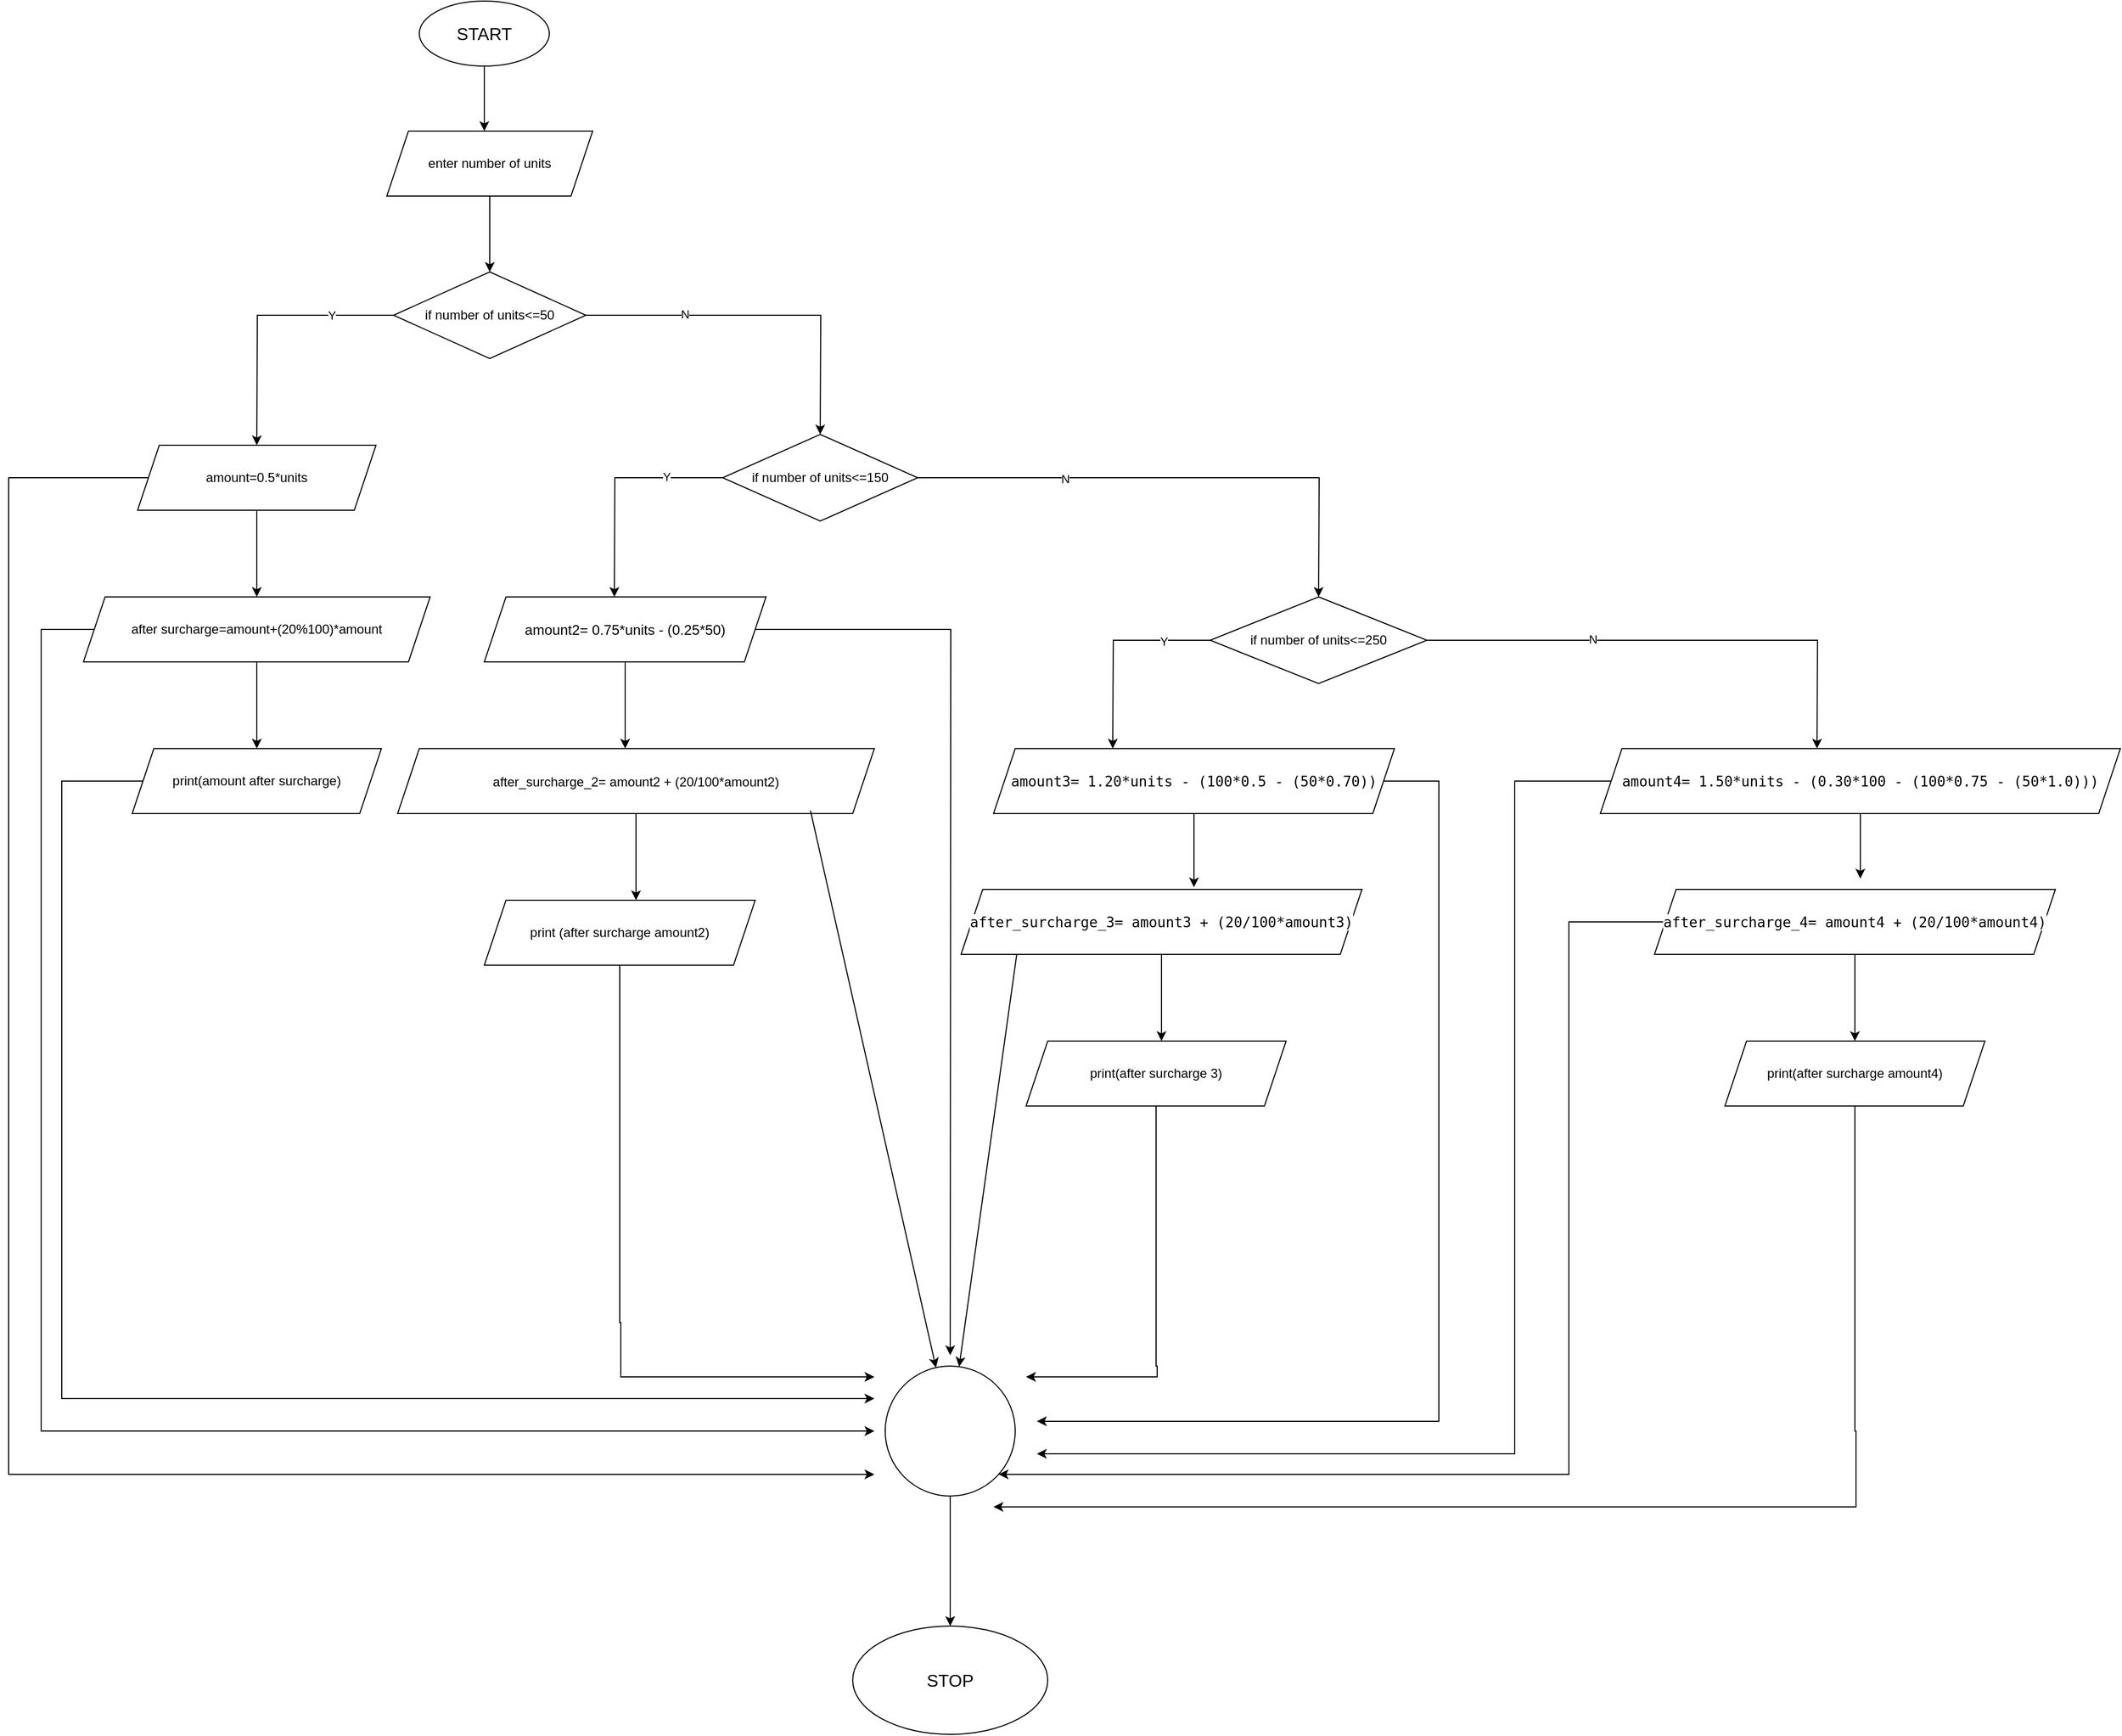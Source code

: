 <mxfile version="24.8.3">
  <diagram name="Page-1" id="N_lVuRX0UvZjj4MtlduB">
    <mxGraphModel grid="1" page="1" gridSize="10" guides="1" tooltips="1" connect="1" arrows="1" fold="1" pageScale="1" pageWidth="3300" pageHeight="4681" math="0" shadow="0">
      <root>
        <mxCell id="0" />
        <mxCell id="1" parent="0" />
        <mxCell id="ndSsIGm1OfHKqzPFfZBR-2" style="edgeStyle=orthogonalEdgeStyle;rounded=0;orthogonalLoop=1;jettySize=auto;html=1;" edge="1" parent="1" source="ndSsIGm1OfHKqzPFfZBR-1">
          <mxGeometry relative="1" as="geometry">
            <mxPoint x="470" y="130" as="targetPoint" />
          </mxGeometry>
        </mxCell>
        <mxCell id="ndSsIGm1OfHKqzPFfZBR-1" value="&lt;font size=&quot;3&quot;&gt;START&lt;/font&gt;" style="ellipse;whiteSpace=wrap;html=1;" vertex="1" parent="1">
          <mxGeometry x="410" y="10" width="120" height="60" as="geometry" />
        </mxCell>
        <mxCell id="ndSsIGm1OfHKqzPFfZBR-4" style="edgeStyle=orthogonalEdgeStyle;rounded=0;orthogonalLoop=1;jettySize=auto;html=1;entryX=0.5;entryY=0;entryDx=0;entryDy=0;" edge="1" parent="1" source="ndSsIGm1OfHKqzPFfZBR-3" target="ndSsIGm1OfHKqzPFfZBR-5">
          <mxGeometry relative="1" as="geometry">
            <mxPoint x="480" y="240" as="targetPoint" />
          </mxGeometry>
        </mxCell>
        <mxCell id="ndSsIGm1OfHKqzPFfZBR-3" value="enter number of units" style="shape=parallelogram;perimeter=parallelogramPerimeter;whiteSpace=wrap;html=1;fixedSize=1;" vertex="1" parent="1">
          <mxGeometry x="380" y="130" width="190" height="60" as="geometry" />
        </mxCell>
        <mxCell id="ndSsIGm1OfHKqzPFfZBR-6" style="edgeStyle=orthogonalEdgeStyle;rounded=0;orthogonalLoop=1;jettySize=auto;html=1;" edge="1" parent="1" source="ndSsIGm1OfHKqzPFfZBR-5">
          <mxGeometry relative="1" as="geometry">
            <mxPoint x="260" y="420" as="targetPoint" />
          </mxGeometry>
        </mxCell>
        <mxCell id="ndSsIGm1OfHKqzPFfZBR-14" value="Y" style="edgeLabel;html=1;align=center;verticalAlign=middle;resizable=0;points=[];" connectable="0" vertex="1" parent="ndSsIGm1OfHKqzPFfZBR-6">
          <mxGeometry x="-0.526" relative="1" as="geometry">
            <mxPoint as="offset" />
          </mxGeometry>
        </mxCell>
        <mxCell id="ndSsIGm1OfHKqzPFfZBR-12" style="edgeStyle=orthogonalEdgeStyle;rounded=0;orthogonalLoop=1;jettySize=auto;html=1;" edge="1" parent="1" source="ndSsIGm1OfHKqzPFfZBR-5">
          <mxGeometry relative="1" as="geometry">
            <mxPoint x="780" y="410" as="targetPoint" />
          </mxGeometry>
        </mxCell>
        <mxCell id="ndSsIGm1OfHKqzPFfZBR-13" value="N" style="edgeLabel;html=1;align=center;verticalAlign=middle;resizable=0;points=[];" connectable="0" vertex="1" parent="ndSsIGm1OfHKqzPFfZBR-12">
          <mxGeometry x="-0.447" y="1" relative="1" as="geometry">
            <mxPoint as="offset" />
          </mxGeometry>
        </mxCell>
        <mxCell id="ndSsIGm1OfHKqzPFfZBR-5" value="if number of units&amp;lt;=50" style="rhombus;whiteSpace=wrap;html=1;" vertex="1" parent="1">
          <mxGeometry x="386.25" y="260" width="177.5" height="80" as="geometry" />
        </mxCell>
        <mxCell id="ndSsIGm1OfHKqzPFfZBR-8" style="edgeStyle=orthogonalEdgeStyle;rounded=0;orthogonalLoop=1;jettySize=auto;html=1;" edge="1" parent="1" source="ndSsIGm1OfHKqzPFfZBR-7">
          <mxGeometry relative="1" as="geometry">
            <mxPoint x="260" y="560" as="targetPoint" />
          </mxGeometry>
        </mxCell>
        <mxCell id="ndSsIGm1OfHKqzPFfZBR-47" style="edgeStyle=orthogonalEdgeStyle;rounded=0;orthogonalLoop=1;jettySize=auto;html=1;" edge="1" parent="1" source="ndSsIGm1OfHKqzPFfZBR-7">
          <mxGeometry relative="1" as="geometry">
            <mxPoint x="830" y="1370" as="targetPoint" />
            <Array as="points">
              <mxPoint x="31" y="450" />
              <mxPoint x="31" y="1370" />
              <mxPoint x="610" y="1370" />
            </Array>
          </mxGeometry>
        </mxCell>
        <mxCell id="ndSsIGm1OfHKqzPFfZBR-7" value="amount=0.5*units" style="shape=parallelogram;perimeter=parallelogramPerimeter;whiteSpace=wrap;html=1;fixedSize=1;" vertex="1" parent="1">
          <mxGeometry x="150" y="420" width="220" height="60" as="geometry" />
        </mxCell>
        <mxCell id="ndSsIGm1OfHKqzPFfZBR-10" style="edgeStyle=orthogonalEdgeStyle;rounded=0;orthogonalLoop=1;jettySize=auto;html=1;" edge="1" parent="1" source="ndSsIGm1OfHKqzPFfZBR-9">
          <mxGeometry relative="1" as="geometry">
            <mxPoint x="260" y="700" as="targetPoint" />
          </mxGeometry>
        </mxCell>
        <mxCell id="ndSsIGm1OfHKqzPFfZBR-48" style="edgeStyle=orthogonalEdgeStyle;rounded=0;orthogonalLoop=1;jettySize=auto;html=1;" edge="1" parent="1" source="ndSsIGm1OfHKqzPFfZBR-9">
          <mxGeometry relative="1" as="geometry">
            <mxPoint x="830" y="1330" as="targetPoint" />
            <Array as="points">
              <mxPoint x="61" y="590" />
              <mxPoint x="61" y="1330" />
            </Array>
          </mxGeometry>
        </mxCell>
        <mxCell id="ndSsIGm1OfHKqzPFfZBR-9" value="after surcharge=amount+(20%100)*amount" style="shape=parallelogram;perimeter=parallelogramPerimeter;whiteSpace=wrap;html=1;fixedSize=1;" vertex="1" parent="1">
          <mxGeometry x="100" y="560" width="320" height="60" as="geometry" />
        </mxCell>
        <mxCell id="ndSsIGm1OfHKqzPFfZBR-52" style="edgeStyle=orthogonalEdgeStyle;rounded=0;orthogonalLoop=1;jettySize=auto;html=1;" edge="1" parent="1" source="ndSsIGm1OfHKqzPFfZBR-11">
          <mxGeometry relative="1" as="geometry">
            <mxPoint x="830" y="1300" as="targetPoint" />
            <mxPoint x="134" y="750" as="sourcePoint" />
            <Array as="points">
              <mxPoint x="80" y="730" />
              <mxPoint x="80" y="1300" />
            </Array>
          </mxGeometry>
        </mxCell>
        <mxCell id="ndSsIGm1OfHKqzPFfZBR-11" value="print(amount after surcharge)" style="shape=parallelogram;perimeter=parallelogramPerimeter;whiteSpace=wrap;html=1;fixedSize=1;" vertex="1" parent="1">
          <mxGeometry x="145" y="700" width="230" height="60" as="geometry" />
        </mxCell>
        <mxCell id="ndSsIGm1OfHKqzPFfZBR-16" style="edgeStyle=orthogonalEdgeStyle;rounded=0;orthogonalLoop=1;jettySize=auto;html=1;" edge="1" parent="1" source="ndSsIGm1OfHKqzPFfZBR-15">
          <mxGeometry relative="1" as="geometry">
            <mxPoint x="590" y="560" as="targetPoint" />
          </mxGeometry>
        </mxCell>
        <mxCell id="ndSsIGm1OfHKqzPFfZBR-17" value="Y" style="edgeLabel;html=1;align=center;verticalAlign=middle;resizable=0;points=[];" connectable="0" vertex="1" parent="ndSsIGm1OfHKqzPFfZBR-16">
          <mxGeometry x="-0.504" y="-1" relative="1" as="geometry">
            <mxPoint as="offset" />
          </mxGeometry>
        </mxCell>
        <mxCell id="ndSsIGm1OfHKqzPFfZBR-25" style="edgeStyle=orthogonalEdgeStyle;rounded=0;orthogonalLoop=1;jettySize=auto;html=1;" edge="1" parent="1" source="ndSsIGm1OfHKqzPFfZBR-15">
          <mxGeometry relative="1" as="geometry">
            <mxPoint x="1240" y="560" as="targetPoint" />
          </mxGeometry>
        </mxCell>
        <mxCell id="ndSsIGm1OfHKqzPFfZBR-26" value="N" style="edgeLabel;html=1;align=center;verticalAlign=middle;resizable=0;points=[];" connectable="0" vertex="1" parent="ndSsIGm1OfHKqzPFfZBR-25">
          <mxGeometry x="-0.436" y="-1" relative="1" as="geometry">
            <mxPoint as="offset" />
          </mxGeometry>
        </mxCell>
        <mxCell id="ndSsIGm1OfHKqzPFfZBR-15" value="if number of units&amp;lt;=150" style="rhombus;whiteSpace=wrap;html=1;" vertex="1" parent="1">
          <mxGeometry x="690" y="410" width="180" height="80" as="geometry" />
        </mxCell>
        <mxCell id="ndSsIGm1OfHKqzPFfZBR-20" style="edgeStyle=orthogonalEdgeStyle;rounded=0;orthogonalLoop=1;jettySize=auto;html=1;" edge="1" parent="1" source="ndSsIGm1OfHKqzPFfZBR-18">
          <mxGeometry relative="1" as="geometry">
            <mxPoint x="600" y="700" as="targetPoint" />
          </mxGeometry>
        </mxCell>
        <mxCell id="ndSsIGm1OfHKqzPFfZBR-53" style="edgeStyle=orthogonalEdgeStyle;rounded=0;orthogonalLoop=1;jettySize=auto;html=1;" edge="1" parent="1" source="ndSsIGm1OfHKqzPFfZBR-18">
          <mxGeometry relative="1" as="geometry">
            <mxPoint x="900" y="1260" as="targetPoint" />
          </mxGeometry>
        </mxCell>
        <mxCell id="ndSsIGm1OfHKqzPFfZBR-18" value="&lt;pre style=&quot;font-size: 9.8pt;&quot;&gt;&lt;font style=&quot;&quot; face=&quot;Helvetica&quot;&gt;amount2= 0.75*units - (0.25*50)&lt;/font&gt;&lt;/pre&gt;" style="shape=parallelogram;perimeter=parallelogramPerimeter;whiteSpace=wrap;html=1;fixedSize=1;" vertex="1" parent="1">
          <mxGeometry x="470" y="560" width="260" height="60" as="geometry" />
        </mxCell>
        <mxCell id="ndSsIGm1OfHKqzPFfZBR-23" style="edgeStyle=orthogonalEdgeStyle;rounded=0;orthogonalLoop=1;jettySize=auto;html=1;" edge="1" parent="1" source="ndSsIGm1OfHKqzPFfZBR-22">
          <mxGeometry relative="1" as="geometry">
            <mxPoint x="610" y="840" as="targetPoint" />
          </mxGeometry>
        </mxCell>
        <mxCell id="ndSsIGm1OfHKqzPFfZBR-22" value="&lt;div style=&quot;&quot;&gt;&lt;pre style=&quot;&quot;&gt;&lt;font style=&quot;font-size: 12px; background-color: rgb(255, 255, 255);&quot; face=&quot;Helvetica&quot;&gt;after_surcharge_2= amount2 + (20/100*amount2)&lt;/font&gt;&lt;font style=&quot;background-color: rgb(30, 31, 34); font-size: 9.8pt; color: rgb(188, 190, 196);&quot; face=&quot;JetBrains Mono, monospace&quot;&gt;&lt;br&gt;&lt;/font&gt;&lt;/pre&gt;&lt;/div&gt;" style="shape=parallelogram;perimeter=parallelogramPerimeter;whiteSpace=wrap;html=1;fixedSize=1;" vertex="1" parent="1">
          <mxGeometry x="390" y="700" width="440" height="60" as="geometry" />
        </mxCell>
        <mxCell id="ndSsIGm1OfHKqzPFfZBR-55" style="edgeStyle=orthogonalEdgeStyle;rounded=0;orthogonalLoop=1;jettySize=auto;html=1;" edge="1" parent="1" source="ndSsIGm1OfHKqzPFfZBR-24">
          <mxGeometry relative="1" as="geometry">
            <mxPoint x="830" y="1280" as="targetPoint" />
            <Array as="points">
              <mxPoint x="595" y="1230" />
              <mxPoint x="596" y="1280" />
            </Array>
          </mxGeometry>
        </mxCell>
        <mxCell id="ndSsIGm1OfHKqzPFfZBR-24" value="print (after surcharge amount2)" style="shape=parallelogram;perimeter=parallelogramPerimeter;whiteSpace=wrap;html=1;fixedSize=1;" vertex="1" parent="1">
          <mxGeometry x="470" y="840" width="250" height="60" as="geometry" />
        </mxCell>
        <mxCell id="ndSsIGm1OfHKqzPFfZBR-32" style="edgeStyle=orthogonalEdgeStyle;rounded=0;orthogonalLoop=1;jettySize=auto;html=1;" edge="1" parent="1" source="ndSsIGm1OfHKqzPFfZBR-31">
          <mxGeometry relative="1" as="geometry">
            <mxPoint x="1050" y="700" as="targetPoint" />
          </mxGeometry>
        </mxCell>
        <mxCell id="ndSsIGm1OfHKqzPFfZBR-36" value="Y" style="edgeLabel;html=1;align=center;verticalAlign=middle;resizable=0;points=[];" connectable="0" vertex="1" parent="ndSsIGm1OfHKqzPFfZBR-32">
          <mxGeometry x="-0.546" y="1" relative="1" as="geometry">
            <mxPoint as="offset" />
          </mxGeometry>
        </mxCell>
        <mxCell id="ndSsIGm1OfHKqzPFfZBR-39" style="edgeStyle=orthogonalEdgeStyle;rounded=0;orthogonalLoop=1;jettySize=auto;html=1;" edge="1" parent="1" source="ndSsIGm1OfHKqzPFfZBR-31">
          <mxGeometry relative="1" as="geometry">
            <mxPoint x="1700" y="700" as="targetPoint" />
          </mxGeometry>
        </mxCell>
        <mxCell id="ndSsIGm1OfHKqzPFfZBR-45" value="N" style="edgeLabel;html=1;align=center;verticalAlign=middle;resizable=0;points=[];" connectable="0" vertex="1" parent="ndSsIGm1OfHKqzPFfZBR-39">
          <mxGeometry x="-0.336" y="1" relative="1" as="geometry">
            <mxPoint as="offset" />
          </mxGeometry>
        </mxCell>
        <mxCell id="ndSsIGm1OfHKqzPFfZBR-31" value="if number of units&amp;lt;=250" style="rhombus;whiteSpace=wrap;html=1;" vertex="1" parent="1">
          <mxGeometry x="1140" y="560" width="200" height="80" as="geometry" />
        </mxCell>
        <mxCell id="ndSsIGm1OfHKqzPFfZBR-33" style="edgeStyle=orthogonalEdgeStyle;rounded=0;orthogonalLoop=1;jettySize=auto;html=1;entryX=0.581;entryY=-0.033;entryDx=0;entryDy=0;entryPerimeter=0;" edge="1" parent="1" source="ndSsIGm1OfHKqzPFfZBR-34" target="ndSsIGm1OfHKqzPFfZBR-35">
          <mxGeometry relative="1" as="geometry">
            <mxPoint x="1045" y="830" as="targetPoint" />
          </mxGeometry>
        </mxCell>
        <mxCell id="ndSsIGm1OfHKqzPFfZBR-58" style="edgeStyle=orthogonalEdgeStyle;rounded=0;orthogonalLoop=1;jettySize=auto;html=1;" edge="1" parent="1" source="ndSsIGm1OfHKqzPFfZBR-34">
          <mxGeometry relative="1" as="geometry">
            <mxPoint x="980" y="1321" as="targetPoint" />
            <Array as="points">
              <mxPoint x="1351" y="730" />
              <mxPoint x="1351" y="1321" />
            </Array>
          </mxGeometry>
        </mxCell>
        <mxCell id="ndSsIGm1OfHKqzPFfZBR-34" value="&lt;div style=&quot;&quot;&gt;&lt;pre style=&quot;font-family: &amp;quot;JetBrains Mono&amp;quot;, monospace; font-size: 9.8pt;&quot;&gt;&lt;span style=&quot;background-color: rgb(255, 255, 255);&quot;&gt;amount3= 1.20*units - (100*0.5 - (50*0.70))&lt;/span&gt;&lt;/pre&gt;&lt;/div&gt;" style="shape=parallelogram;perimeter=parallelogramPerimeter;whiteSpace=wrap;html=1;fixedSize=1;" vertex="1" parent="1">
          <mxGeometry x="940" y="700" width="370" height="60" as="geometry" />
        </mxCell>
        <mxCell id="ndSsIGm1OfHKqzPFfZBR-37" style="edgeStyle=orthogonalEdgeStyle;rounded=0;orthogonalLoop=1;jettySize=auto;html=1;" edge="1" parent="1" source="ndSsIGm1OfHKqzPFfZBR-35">
          <mxGeometry relative="1" as="geometry">
            <mxPoint x="1095" y="970" as="targetPoint" />
          </mxGeometry>
        </mxCell>
        <mxCell id="ndSsIGm1OfHKqzPFfZBR-35" value="&lt;div style=&quot;&quot;&gt;&lt;pre style=&quot;font-family: &amp;quot;JetBrains Mono&amp;quot;, monospace; font-size: 9.8pt;&quot;&gt;&lt;span style=&quot;background-color: rgb(255, 255, 255);&quot;&gt;after_surcharge_3= amount3 + (20/100*amount3)&lt;/span&gt;&lt;font style=&quot;background-color: rgb(30, 31, 34);&quot; color=&quot;#bcbec4&quot;&gt;&lt;br&gt;&lt;/font&gt;&lt;/pre&gt;&lt;/div&gt;" style="shape=parallelogram;perimeter=parallelogramPerimeter;whiteSpace=wrap;html=1;fixedSize=1;" vertex="1" parent="1">
          <mxGeometry x="910" y="830" width="370" height="60" as="geometry" />
        </mxCell>
        <mxCell id="ndSsIGm1OfHKqzPFfZBR-56" style="edgeStyle=orthogonalEdgeStyle;rounded=0;orthogonalLoop=1;jettySize=auto;html=1;" edge="1" parent="1" source="ndSsIGm1OfHKqzPFfZBR-38">
          <mxGeometry relative="1" as="geometry">
            <mxPoint x="970" y="1280" as="targetPoint" />
            <Array as="points">
              <mxPoint x="1090" y="1270" />
              <mxPoint x="1091" y="1280" />
            </Array>
          </mxGeometry>
        </mxCell>
        <mxCell id="ndSsIGm1OfHKqzPFfZBR-38" value="print(after surcharge 3)" style="shape=parallelogram;perimeter=parallelogramPerimeter;whiteSpace=wrap;html=1;fixedSize=1;" vertex="1" parent="1">
          <mxGeometry x="970" y="970" width="240" height="60" as="geometry" />
        </mxCell>
        <mxCell id="ndSsIGm1OfHKqzPFfZBR-40" style="edgeStyle=orthogonalEdgeStyle;rounded=0;orthogonalLoop=1;jettySize=auto;html=1;" edge="1" parent="1" source="ndSsIGm1OfHKqzPFfZBR-41">
          <mxGeometry relative="1" as="geometry">
            <mxPoint x="1740" y="820" as="targetPoint" />
          </mxGeometry>
        </mxCell>
        <mxCell id="ndSsIGm1OfHKqzPFfZBR-59" style="edgeStyle=orthogonalEdgeStyle;rounded=0;orthogonalLoop=1;jettySize=auto;html=1;" edge="1" parent="1" source="ndSsIGm1OfHKqzPFfZBR-41">
          <mxGeometry relative="1" as="geometry">
            <mxPoint x="980" y="1351" as="targetPoint" />
            <Array as="points">
              <mxPoint x="1421" y="730" />
              <mxPoint x="1421" y="1351" />
            </Array>
          </mxGeometry>
        </mxCell>
        <mxCell id="ndSsIGm1OfHKqzPFfZBR-41" value="&lt;div style=&quot;&quot;&gt;&lt;pre style=&quot;font-family: &amp;quot;JetBrains Mono&amp;quot;, monospace; font-size: 9.8pt;&quot;&gt;&lt;div style=&quot;&quot;&gt;&lt;pre style=&quot;font-family: &amp;quot;JetBrains Mono&amp;quot;, monospace; font-size: 9.8pt;&quot;&gt;&lt;span style=&quot;background-color: rgb(255, 255, 255);&quot;&gt;amount4= 1.50*units - (0.30*100 - (100*0.75 - (50*1.0)))&lt;/span&gt;&lt;font style=&quot;background-color: rgb(30, 31, 34);&quot; color=&quot;#bcbec4&quot;&gt;&lt;br&gt;&lt;/font&gt;&lt;/pre&gt;&lt;/div&gt;&lt;/pre&gt;&lt;/div&gt;" style="shape=parallelogram;perimeter=parallelogramPerimeter;whiteSpace=wrap;html=1;fixedSize=1;" vertex="1" parent="1">
          <mxGeometry x="1500" y="700" width="480" height="60" as="geometry" />
        </mxCell>
        <mxCell id="ndSsIGm1OfHKqzPFfZBR-43" style="edgeStyle=orthogonalEdgeStyle;rounded=0;orthogonalLoop=1;jettySize=auto;html=1;" edge="1" parent="1" source="ndSsIGm1OfHKqzPFfZBR-42">
          <mxGeometry relative="1" as="geometry">
            <mxPoint x="1735" y="970" as="targetPoint" />
          </mxGeometry>
        </mxCell>
        <mxCell id="ndSsIGm1OfHKqzPFfZBR-60" style="edgeStyle=orthogonalEdgeStyle;rounded=0;orthogonalLoop=1;jettySize=auto;html=1;" edge="1" parent="1" source="ndSsIGm1OfHKqzPFfZBR-42" target="ndSsIGm1OfHKqzPFfZBR-46">
          <mxGeometry relative="1" as="geometry">
            <mxPoint x="1470" y="1380" as="targetPoint" />
            <Array as="points">
              <mxPoint x="1471" y="860" />
              <mxPoint x="1471" y="1370" />
            </Array>
          </mxGeometry>
        </mxCell>
        <mxCell id="ndSsIGm1OfHKqzPFfZBR-42" value="&lt;div style=&quot;&quot;&gt;&lt;pre style=&quot;font-family: &amp;quot;JetBrains Mono&amp;quot;, monospace; font-size: 9.8pt;&quot;&gt;&lt;div style=&quot;&quot;&gt;&lt;pre style=&quot;font-family: &amp;quot;JetBrains Mono&amp;quot;, monospace; font-size: 9.8pt;&quot;&gt;&lt;span style=&quot;background-color: rgb(255, 255, 255);&quot;&gt;after_surcharge_4= amount4 + (20/100*amount4)&lt;/span&gt;&lt;font style=&quot;background-color: rgb(30, 31, 34);&quot; color=&quot;#bcbec4&quot;&gt;&lt;br&gt;&lt;/font&gt;&lt;/pre&gt;&lt;/div&gt;&lt;/pre&gt;&lt;/div&gt;" style="shape=parallelogram;perimeter=parallelogramPerimeter;whiteSpace=wrap;html=1;fixedSize=1;" vertex="1" parent="1">
          <mxGeometry x="1550" y="830" width="370" height="60" as="geometry" />
        </mxCell>
        <mxCell id="ndSsIGm1OfHKqzPFfZBR-61" style="edgeStyle=orthogonalEdgeStyle;rounded=0;orthogonalLoop=1;jettySize=auto;html=1;" edge="1" parent="1" source="ndSsIGm1OfHKqzPFfZBR-44">
          <mxGeometry relative="1" as="geometry">
            <mxPoint x="940" y="1400" as="targetPoint" />
            <Array as="points">
              <mxPoint x="1735" y="1330" />
              <mxPoint x="1736" y="1380" />
            </Array>
          </mxGeometry>
        </mxCell>
        <mxCell id="ndSsIGm1OfHKqzPFfZBR-44" value="print(after surcharge amount4)" style="shape=parallelogram;perimeter=parallelogramPerimeter;whiteSpace=wrap;html=1;fixedSize=1;" vertex="1" parent="1">
          <mxGeometry x="1615" y="970" width="240" height="60" as="geometry" />
        </mxCell>
        <mxCell id="ndSsIGm1OfHKqzPFfZBR-62" style="edgeStyle=orthogonalEdgeStyle;rounded=0;orthogonalLoop=1;jettySize=auto;html=1;" edge="1" parent="1" source="ndSsIGm1OfHKqzPFfZBR-46" target="ndSsIGm1OfHKqzPFfZBR-63">
          <mxGeometry relative="1" as="geometry">
            <mxPoint x="900" y="1560" as="targetPoint" />
          </mxGeometry>
        </mxCell>
        <mxCell id="ndSsIGm1OfHKqzPFfZBR-46" value="" style="ellipse;whiteSpace=wrap;html=1;aspect=fixed;" vertex="1" parent="1">
          <mxGeometry x="840" y="1270" width="120" height="120" as="geometry" />
        </mxCell>
        <mxCell id="ndSsIGm1OfHKqzPFfZBR-54" value="" style="endArrow=classic;html=1;rounded=0;exitX=0.866;exitY=0.954;exitDx=0;exitDy=0;exitPerimeter=0;" edge="1" parent="1" source="ndSsIGm1OfHKqzPFfZBR-22" target="ndSsIGm1OfHKqzPFfZBR-46">
          <mxGeometry width="50" height="50" relative="1" as="geometry">
            <mxPoint x="860" y="1020" as="sourcePoint" />
            <mxPoint x="910" y="970" as="targetPoint" />
          </mxGeometry>
        </mxCell>
        <mxCell id="ndSsIGm1OfHKqzPFfZBR-57" value="" style="endArrow=classic;html=1;rounded=0;exitX=0.139;exitY=0.996;exitDx=0;exitDy=0;exitPerimeter=0;" edge="1" parent="1" source="ndSsIGm1OfHKqzPFfZBR-35" target="ndSsIGm1OfHKqzPFfZBR-46">
          <mxGeometry width="50" height="50" relative="1" as="geometry">
            <mxPoint x="860" y="1020" as="sourcePoint" />
            <mxPoint x="910" y="970" as="targetPoint" />
          </mxGeometry>
        </mxCell>
        <mxCell id="ndSsIGm1OfHKqzPFfZBR-63" value="&lt;font size=&quot;3&quot;&gt;STOP&lt;/font&gt;" style="ellipse;whiteSpace=wrap;html=1;" vertex="1" parent="1">
          <mxGeometry x="810" y="1510" width="180" height="100" as="geometry" />
        </mxCell>
      </root>
    </mxGraphModel>
  </diagram>
</mxfile>
